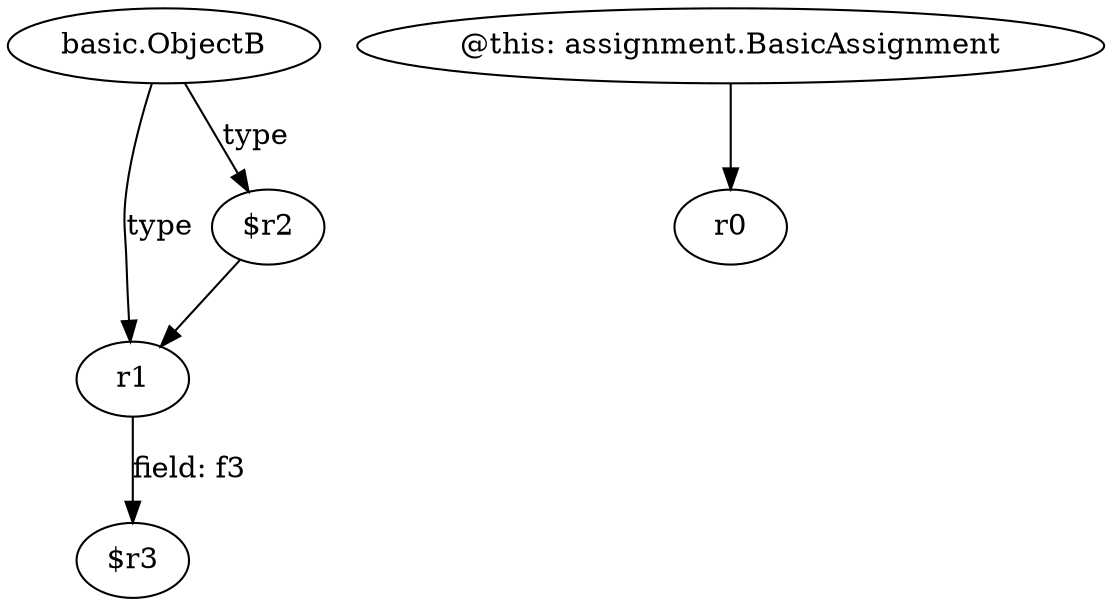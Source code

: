 digraph g {
0[label="r1"]
1[label="$r3"]
0->1[label="field: f3"]
2[label="@this: assignment.BasicAssignment"]
3[label="r0"]
2->3[label=""]
4[label="basic.ObjectB"]
4->0[label="type"]
5[label="$r2"]
4->5[label="type"]
5->0[label=""]
}